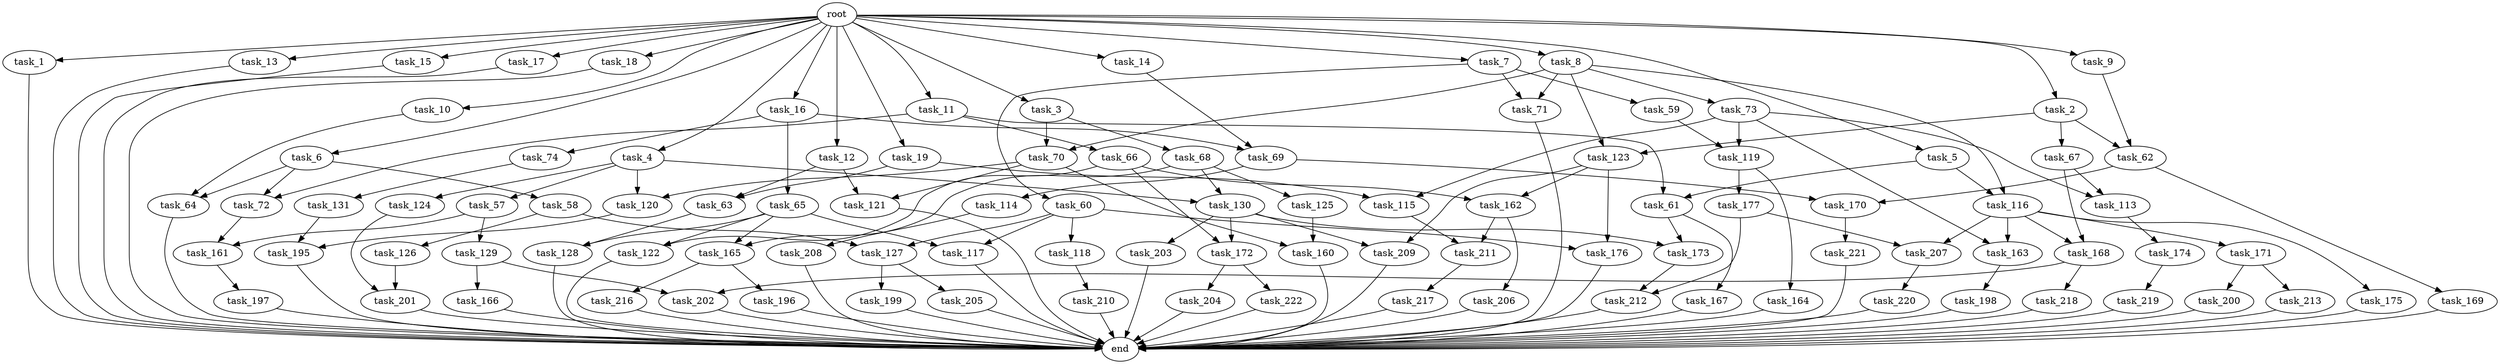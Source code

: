 digraph G {
  root [size="0.000000"];
  task_1 [size="1024.000000"];
  task_2 [size="1024.000000"];
  task_3 [size="1024.000000"];
  task_4 [size="1024.000000"];
  task_5 [size="1024.000000"];
  task_6 [size="1024.000000"];
  task_7 [size="1024.000000"];
  task_8 [size="1024.000000"];
  task_9 [size="1024.000000"];
  task_10 [size="1024.000000"];
  task_11 [size="1024.000000"];
  task_12 [size="1024.000000"];
  task_13 [size="1024.000000"];
  task_14 [size="1024.000000"];
  task_15 [size="1024.000000"];
  task_16 [size="1024.000000"];
  task_17 [size="1024.000000"];
  task_18 [size="1024.000000"];
  task_19 [size="1024.000000"];
  task_57 [size="309237645312.000000"];
  task_58 [size="34359738368.000000"];
  task_59 [size="214748364800.000000"];
  task_60 [size="214748364800.000000"];
  task_61 [size="171798691840.000000"];
  task_62 [size="171798691840.000000"];
  task_63 [size="154618822656.000000"];
  task_64 [size="343597383680.000000"];
  task_65 [size="858993459200.000000"];
  task_66 [size="137438953472.000000"];
  task_67 [size="137438953472.000000"];
  task_68 [size="549755813888.000000"];
  task_69 [size="1717986918400.000000"];
  task_70 [size="584115552256.000000"];
  task_71 [size="249108103168.000000"];
  task_72 [size="171798691840.000000"];
  task_73 [size="34359738368.000000"];
  task_74 [size="858993459200.000000"];
  task_113 [size="584115552256.000000"];
  task_114 [size="137438953472.000000"];
  task_115 [size="627065225216.000000"];
  task_116 [size="68719476736.000000"];
  task_117 [size="1245540515840.000000"];
  task_118 [size="695784701952.000000"];
  task_119 [size="1099511627776.000000"];
  task_120 [size="1005022347264.000000"];
  task_121 [size="773094113280.000000"];
  task_122 [size="1408749273088.000000"];
  task_123 [size="171798691840.000000"];
  task_124 [size="309237645312.000000"];
  task_125 [size="77309411328.000000"];
  task_126 [size="214748364800.000000"];
  task_127 [size="910533066752.000000"];
  task_128 [size="1245540515840.000000"];
  task_129 [size="309237645312.000000"];
  task_130 [size="386547056640.000000"];
  task_131 [size="549755813888.000000"];
  task_160 [size="910533066752.000000"];
  task_161 [size="1005022347264.000000"];
  task_162 [size="1279900254208.000000"];
  task_163 [size="1099511627776.000000"];
  task_164 [size="695784701952.000000"];
  task_165 [size="627065225216.000000"];
  task_166 [size="34359738368.000000"];
  task_167 [size="549755813888.000000"];
  task_168 [size="584115552256.000000"];
  task_169 [size="858993459200.000000"];
  task_170 [size="996432412672.000000"];
  task_171 [size="549755813888.000000"];
  task_172 [size="936302870528.000000"];
  task_173 [size="627065225216.000000"];
  task_174 [size="309237645312.000000"];
  task_175 [size="549755813888.000000"];
  task_176 [size="1116691496960.000000"];
  task_177 [size="695784701952.000000"];
  task_195 [size="352187318272.000000"];
  task_196 [size="695784701952.000000"];
  task_197 [size="34359738368.000000"];
  task_198 [size="34359738368.000000"];
  task_199 [size="858993459200.000000"];
  task_200 [size="137438953472.000000"];
  task_201 [size="996432412672.000000"];
  task_202 [size="171798691840.000000"];
  task_203 [size="77309411328.000000"];
  task_204 [size="34359738368.000000"];
  task_205 [size="858993459200.000000"];
  task_206 [size="309237645312.000000"];
  task_207 [size="1245540515840.000000"];
  task_208 [size="309237645312.000000"];
  task_209 [size="498216206336.000000"];
  task_210 [size="858993459200.000000"];
  task_211 [size="446676598784.000000"];
  task_212 [size="1116691496960.000000"];
  task_213 [size="137438953472.000000"];
  task_216 [size="695784701952.000000"];
  task_217 [size="34359738368.000000"];
  task_218 [size="137438953472.000000"];
  task_219 [size="34359738368.000000"];
  task_220 [size="137438953472.000000"];
  task_221 [size="309237645312.000000"];
  task_222 [size="34359738368.000000"];
  end [size="0.000000"];

  root -> task_1 [size="1.000000"];
  root -> task_2 [size="1.000000"];
  root -> task_3 [size="1.000000"];
  root -> task_4 [size="1.000000"];
  root -> task_5 [size="1.000000"];
  root -> task_6 [size="1.000000"];
  root -> task_7 [size="1.000000"];
  root -> task_8 [size="1.000000"];
  root -> task_9 [size="1.000000"];
  root -> task_10 [size="1.000000"];
  root -> task_11 [size="1.000000"];
  root -> task_12 [size="1.000000"];
  root -> task_13 [size="1.000000"];
  root -> task_14 [size="1.000000"];
  root -> task_15 [size="1.000000"];
  root -> task_16 [size="1.000000"];
  root -> task_17 [size="1.000000"];
  root -> task_18 [size="1.000000"];
  root -> task_19 [size="1.000000"];
  task_1 -> end [size="1.000000"];
  task_2 -> task_62 [size="134217728.000000"];
  task_2 -> task_67 [size="134217728.000000"];
  task_2 -> task_123 [size="134217728.000000"];
  task_3 -> task_68 [size="536870912.000000"];
  task_3 -> task_70 [size="536870912.000000"];
  task_4 -> task_57 [size="301989888.000000"];
  task_4 -> task_120 [size="301989888.000000"];
  task_4 -> task_124 [size="301989888.000000"];
  task_4 -> task_130 [size="301989888.000000"];
  task_5 -> task_61 [size="33554432.000000"];
  task_5 -> task_116 [size="33554432.000000"];
  task_6 -> task_58 [size="33554432.000000"];
  task_6 -> task_64 [size="33554432.000000"];
  task_6 -> task_72 [size="33554432.000000"];
  task_7 -> task_59 [size="209715200.000000"];
  task_7 -> task_60 [size="209715200.000000"];
  task_7 -> task_71 [size="209715200.000000"];
  task_8 -> task_70 [size="33554432.000000"];
  task_8 -> task_71 [size="33554432.000000"];
  task_8 -> task_73 [size="33554432.000000"];
  task_8 -> task_116 [size="33554432.000000"];
  task_8 -> task_123 [size="33554432.000000"];
  task_9 -> task_62 [size="33554432.000000"];
  task_10 -> task_64 [size="301989888.000000"];
  task_11 -> task_61 [size="134217728.000000"];
  task_11 -> task_66 [size="134217728.000000"];
  task_11 -> task_72 [size="134217728.000000"];
  task_12 -> task_63 [size="75497472.000000"];
  task_12 -> task_121 [size="75497472.000000"];
  task_13 -> end [size="1.000000"];
  task_14 -> task_69 [size="838860800.000000"];
  task_15 -> end [size="1.000000"];
  task_16 -> task_65 [size="838860800.000000"];
  task_16 -> task_69 [size="838860800.000000"];
  task_16 -> task_74 [size="838860800.000000"];
  task_17 -> end [size="1.000000"];
  task_18 -> end [size="1.000000"];
  task_19 -> task_63 [size="75497472.000000"];
  task_19 -> task_115 [size="75497472.000000"];
  task_57 -> task_129 [size="301989888.000000"];
  task_57 -> task_161 [size="301989888.000000"];
  task_58 -> task_126 [size="209715200.000000"];
  task_58 -> task_127 [size="209715200.000000"];
  task_59 -> task_119 [size="536870912.000000"];
  task_60 -> task_117 [size="679477248.000000"];
  task_60 -> task_118 [size="679477248.000000"];
  task_60 -> task_127 [size="679477248.000000"];
  task_60 -> task_176 [size="679477248.000000"];
  task_61 -> task_167 [size="536870912.000000"];
  task_61 -> task_173 [size="536870912.000000"];
  task_62 -> task_169 [size="838860800.000000"];
  task_62 -> task_170 [size="838860800.000000"];
  task_63 -> task_128 [size="679477248.000000"];
  task_64 -> end [size="1.000000"];
  task_65 -> task_117 [size="536870912.000000"];
  task_65 -> task_122 [size="536870912.000000"];
  task_65 -> task_128 [size="536870912.000000"];
  task_65 -> task_165 [size="536870912.000000"];
  task_66 -> task_122 [size="838860800.000000"];
  task_66 -> task_162 [size="838860800.000000"];
  task_66 -> task_172 [size="838860800.000000"];
  task_67 -> task_113 [size="33554432.000000"];
  task_67 -> task_168 [size="33554432.000000"];
  task_68 -> task_125 [size="75497472.000000"];
  task_68 -> task_130 [size="75497472.000000"];
  task_68 -> task_165 [size="75497472.000000"];
  task_69 -> task_114 [size="134217728.000000"];
  task_69 -> task_170 [size="134217728.000000"];
  task_70 -> task_120 [size="679477248.000000"];
  task_70 -> task_121 [size="679477248.000000"];
  task_70 -> task_160 [size="679477248.000000"];
  task_71 -> end [size="1.000000"];
  task_72 -> task_161 [size="679477248.000000"];
  task_73 -> task_113 [size="536870912.000000"];
  task_73 -> task_115 [size="536870912.000000"];
  task_73 -> task_119 [size="536870912.000000"];
  task_73 -> task_163 [size="536870912.000000"];
  task_74 -> task_131 [size="536870912.000000"];
  task_113 -> task_174 [size="301989888.000000"];
  task_114 -> task_208 [size="301989888.000000"];
  task_115 -> task_211 [size="134217728.000000"];
  task_116 -> task_163 [size="536870912.000000"];
  task_116 -> task_168 [size="536870912.000000"];
  task_116 -> task_171 [size="536870912.000000"];
  task_116 -> task_175 [size="536870912.000000"];
  task_116 -> task_207 [size="536870912.000000"];
  task_117 -> end [size="1.000000"];
  task_118 -> task_210 [size="838860800.000000"];
  task_119 -> task_164 [size="679477248.000000"];
  task_119 -> task_177 [size="679477248.000000"];
  task_120 -> task_195 [size="209715200.000000"];
  task_121 -> end [size="1.000000"];
  task_122 -> end [size="1.000000"];
  task_123 -> task_162 [size="411041792.000000"];
  task_123 -> task_176 [size="411041792.000000"];
  task_123 -> task_209 [size="411041792.000000"];
  task_124 -> task_201 [size="838860800.000000"];
  task_125 -> task_160 [size="209715200.000000"];
  task_126 -> task_201 [size="134217728.000000"];
  task_127 -> task_199 [size="838860800.000000"];
  task_127 -> task_205 [size="838860800.000000"];
  task_128 -> end [size="1.000000"];
  task_129 -> task_166 [size="33554432.000000"];
  task_129 -> task_202 [size="33554432.000000"];
  task_130 -> task_172 [size="75497472.000000"];
  task_130 -> task_173 [size="75497472.000000"];
  task_130 -> task_203 [size="75497472.000000"];
  task_130 -> task_209 [size="75497472.000000"];
  task_131 -> task_195 [size="134217728.000000"];
  task_160 -> end [size="1.000000"];
  task_161 -> task_197 [size="33554432.000000"];
  task_162 -> task_206 [size="301989888.000000"];
  task_162 -> task_211 [size="301989888.000000"];
  task_163 -> task_198 [size="33554432.000000"];
  task_164 -> end [size="1.000000"];
  task_165 -> task_196 [size="679477248.000000"];
  task_165 -> task_216 [size="679477248.000000"];
  task_166 -> end [size="1.000000"];
  task_167 -> end [size="1.000000"];
  task_168 -> task_202 [size="134217728.000000"];
  task_168 -> task_218 [size="134217728.000000"];
  task_169 -> end [size="1.000000"];
  task_170 -> task_221 [size="301989888.000000"];
  task_171 -> task_200 [size="134217728.000000"];
  task_171 -> task_213 [size="134217728.000000"];
  task_172 -> task_204 [size="33554432.000000"];
  task_172 -> task_222 [size="33554432.000000"];
  task_173 -> task_212 [size="411041792.000000"];
  task_174 -> task_219 [size="33554432.000000"];
  task_175 -> end [size="1.000000"];
  task_176 -> end [size="1.000000"];
  task_177 -> task_207 [size="679477248.000000"];
  task_177 -> task_212 [size="679477248.000000"];
  task_195 -> end [size="1.000000"];
  task_196 -> end [size="1.000000"];
  task_197 -> end [size="1.000000"];
  task_198 -> end [size="1.000000"];
  task_199 -> end [size="1.000000"];
  task_200 -> end [size="1.000000"];
  task_201 -> end [size="1.000000"];
  task_202 -> end [size="1.000000"];
  task_203 -> end [size="1.000000"];
  task_204 -> end [size="1.000000"];
  task_205 -> end [size="1.000000"];
  task_206 -> end [size="1.000000"];
  task_207 -> task_220 [size="134217728.000000"];
  task_208 -> end [size="1.000000"];
  task_209 -> end [size="1.000000"];
  task_210 -> end [size="1.000000"];
  task_211 -> task_217 [size="33554432.000000"];
  task_212 -> end [size="1.000000"];
  task_213 -> end [size="1.000000"];
  task_216 -> end [size="1.000000"];
  task_217 -> end [size="1.000000"];
  task_218 -> end [size="1.000000"];
  task_219 -> end [size="1.000000"];
  task_220 -> end [size="1.000000"];
  task_221 -> end [size="1.000000"];
  task_222 -> end [size="1.000000"];
}
